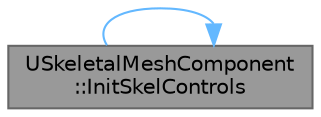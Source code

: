 digraph "USkeletalMeshComponent::InitSkelControls"
{
 // INTERACTIVE_SVG=YES
 // LATEX_PDF_SIZE
  bgcolor="transparent";
  edge [fontname=Helvetica,fontsize=10,labelfontname=Helvetica,labelfontsize=10];
  node [fontname=Helvetica,fontsize=10,shape=box,height=0.2,width=0.4];
  rankdir="LR";
  Node1 [id="Node000001",label="USkeletalMeshComponent\l::InitSkelControls",height=0.2,width=0.4,color="gray40", fillcolor="grey60", style="filled", fontcolor="black",tooltip="Initialize SkelControls."];
  Node1 -> Node1 [id="edge1_Node000001_Node000001",color="steelblue1",style="solid",tooltip=" "];
}
